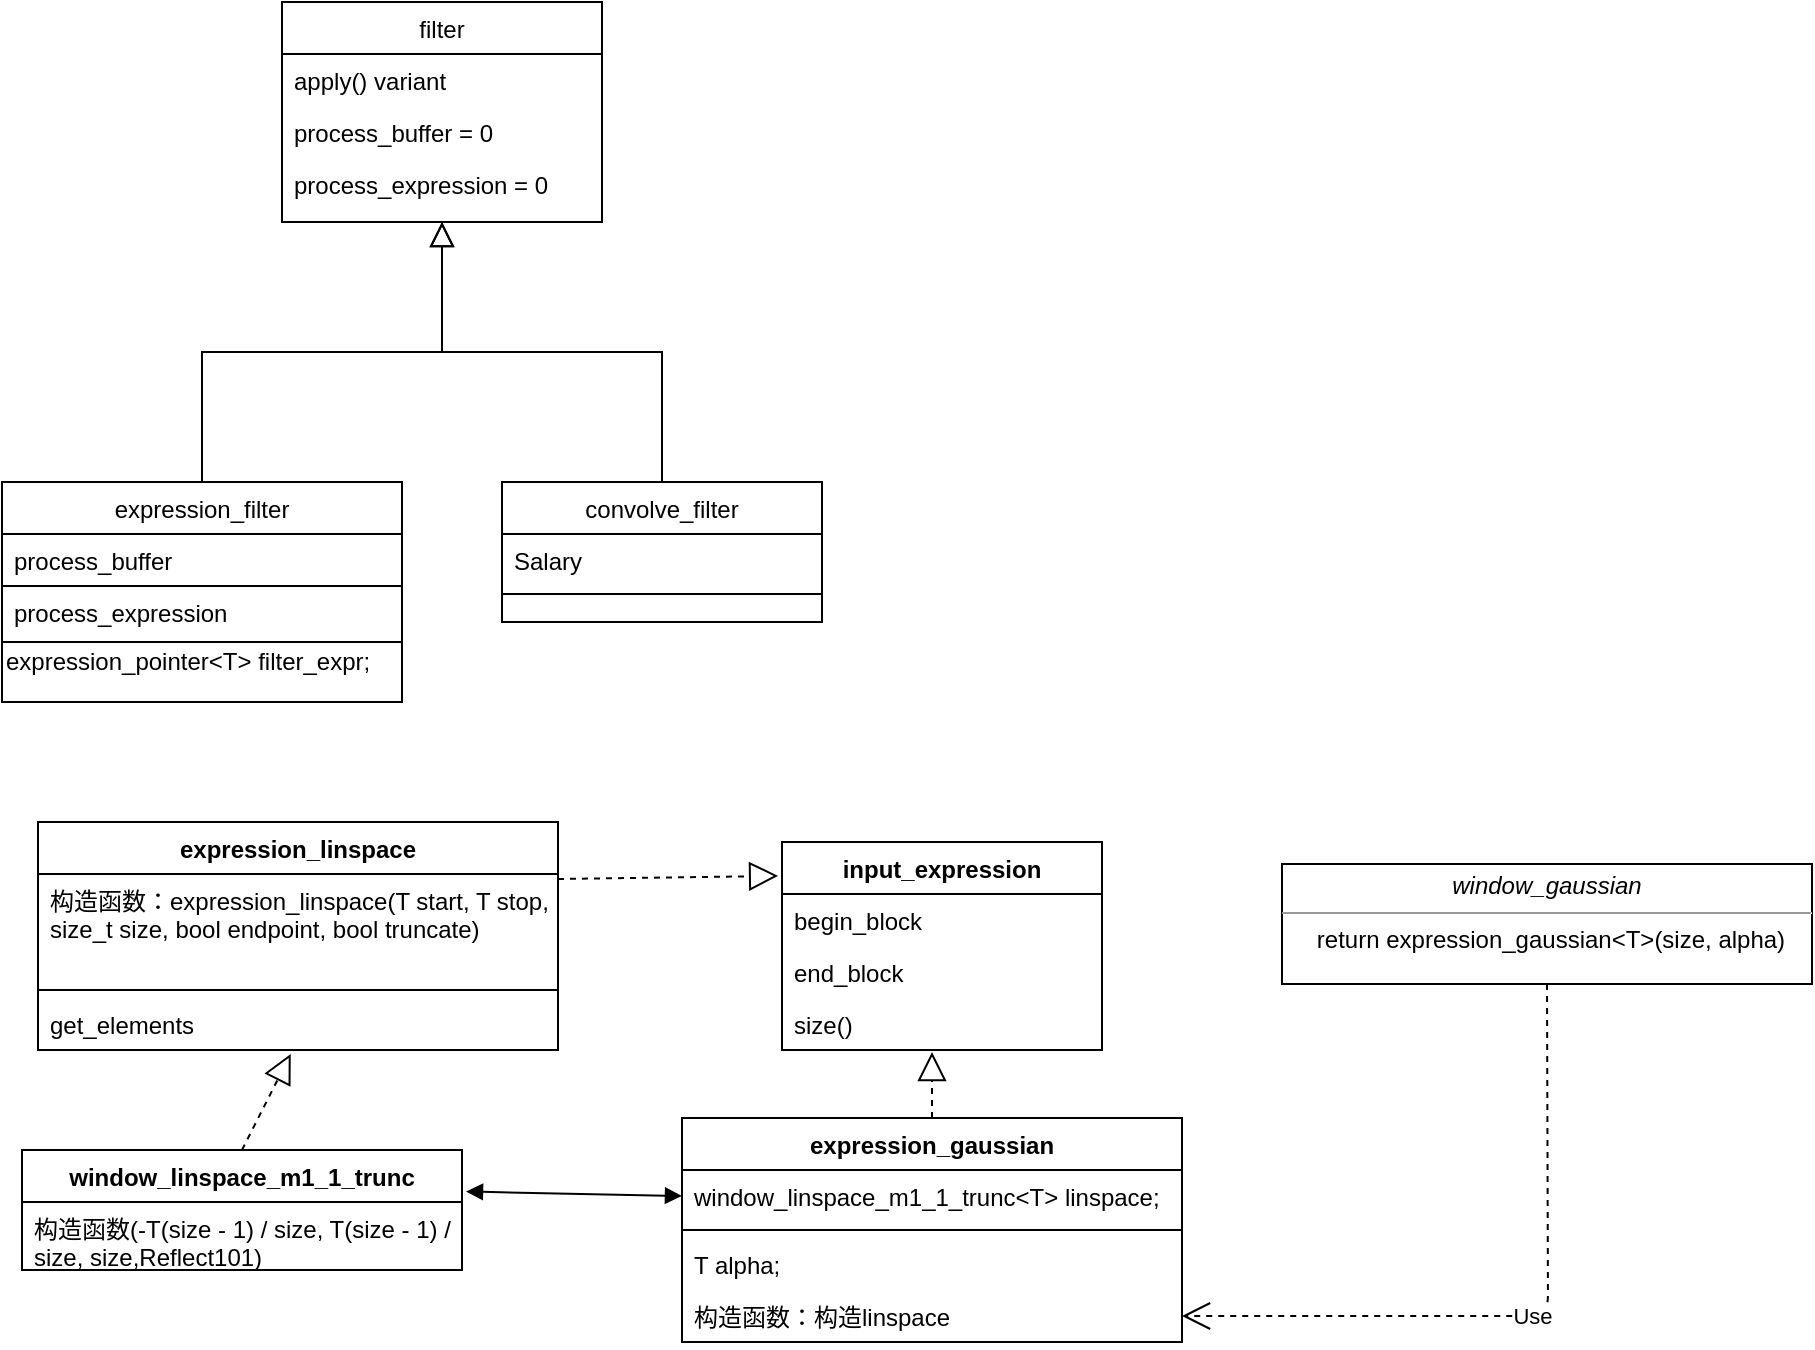 <mxfile version="13.5.3" type="github">
  <diagram id="C5RBs43oDa-KdzZeNtuy" name="Page-1">
    <mxGraphModel dx="946" dy="597" grid="1" gridSize="10" guides="1" tooltips="1" connect="1" arrows="1" fold="1" page="1" pageScale="1" pageWidth="827" pageHeight="1169" math="0" shadow="0">
      <root>
        <mxCell id="WIyWlLk6GJQsqaUBKTNV-0" />
        <mxCell id="WIyWlLk6GJQsqaUBKTNV-1" parent="WIyWlLk6GJQsqaUBKTNV-0" />
        <mxCell id="zkfFHV4jXpPFQw0GAbJ--12" value="" style="endArrow=block;endSize=10;endFill=0;shadow=0;strokeWidth=1;rounded=0;edgeStyle=elbowEdgeStyle;elbow=vertical;" parent="WIyWlLk6GJQsqaUBKTNV-1" source="zkfFHV4jXpPFQw0GAbJ--6" target="zkfFHV4jXpPFQw0GAbJ--0" edge="1">
          <mxGeometry width="160" relative="1" as="geometry">
            <mxPoint x="150" y="103" as="sourcePoint" />
            <mxPoint x="150" y="103" as="targetPoint" />
          </mxGeometry>
        </mxCell>
        <mxCell id="zkfFHV4jXpPFQw0GAbJ--16" value="" style="endArrow=block;endSize=10;endFill=0;shadow=0;strokeWidth=1;rounded=0;edgeStyle=elbowEdgeStyle;elbow=vertical;" parent="WIyWlLk6GJQsqaUBKTNV-1" source="zkfFHV4jXpPFQw0GAbJ--13" target="zkfFHV4jXpPFQw0GAbJ--0" edge="1">
          <mxGeometry width="160" relative="1" as="geometry">
            <mxPoint x="160" y="273" as="sourcePoint" />
            <mxPoint x="260" y="171" as="targetPoint" />
          </mxGeometry>
        </mxCell>
        <mxCell id="AikWI9oxEM4kbBrfB-hn-16" value="" style="endArrow=block;dashed=1;endFill=0;endSize=12;html=1;exitX=0.5;exitY=0;exitDx=0;exitDy=0;" edge="1" parent="WIyWlLk6GJQsqaUBKTNV-1" source="AikWI9oxEM4kbBrfB-hn-8">
          <mxGeometry width="160" relative="1" as="geometry">
            <mxPoint x="660" y="515" as="sourcePoint" />
            <mxPoint x="495" y="545" as="targetPoint" />
          </mxGeometry>
        </mxCell>
        <mxCell id="AikWI9oxEM4kbBrfB-hn-20" value="&lt;p style=&quot;margin: 4px 0px 0px&quot;&gt;&lt;i&gt;window_gaussian&lt;/i&gt;&lt;br&gt;&lt;/p&gt;&lt;hr size=&quot;1&quot;&gt;&lt;p style=&quot;margin: 0px ; margin-left: 4px&quot;&gt;return expression_gaussian&amp;lt;T&amp;gt;(size, alpha)&lt;br&gt;&lt;/p&gt;" style="verticalAlign=top;align=center;overflow=fill;fontSize=12;fontFamily=Helvetica;html=1;rounded=0;shadow=0;strokeColor=#000000;" vertex="1" parent="WIyWlLk6GJQsqaUBKTNV-1">
          <mxGeometry x="670" y="451" width="265" height="60" as="geometry" />
        </mxCell>
        <mxCell id="AikWI9oxEM4kbBrfB-hn-21" value="Use" style="endArrow=open;endSize=12;dashed=1;html=1;exitX=0.5;exitY=1;exitDx=0;exitDy=0;entryX=1;entryY=0.5;entryDx=0;entryDy=0;" edge="1" parent="WIyWlLk6GJQsqaUBKTNV-1" source="AikWI9oxEM4kbBrfB-hn-20" target="AikWI9oxEM4kbBrfB-hn-19">
          <mxGeometry width="160" relative="1" as="geometry">
            <mxPoint x="660" y="470" as="sourcePoint" />
            <mxPoint x="820" y="470" as="targetPoint" />
            <Array as="points">
              <mxPoint x="803" y="677" />
            </Array>
          </mxGeometry>
        </mxCell>
        <mxCell id="zkfFHV4jXpPFQw0GAbJ--0" value="filter" style="swimlane;fontStyle=0;align=center;verticalAlign=top;childLayout=stackLayout;horizontal=1;startSize=26;horizontalStack=0;resizeParent=1;resizeLast=0;collapsible=1;marginBottom=0;rounded=0;shadow=0;strokeWidth=1;swimlaneLine=1;" parent="WIyWlLk6GJQsqaUBKTNV-1" vertex="1">
          <mxGeometry x="170" y="20" width="160" height="110" as="geometry">
            <mxRectangle x="230" y="140" width="160" height="26" as="alternateBounds" />
          </mxGeometry>
        </mxCell>
        <mxCell id="zkfFHV4jXpPFQw0GAbJ--1" value="apply() variant" style="text;align=left;verticalAlign=top;spacingLeft=4;spacingRight=4;overflow=hidden;rotatable=0;points=[[0,0.5],[1,0.5]];portConstraint=eastwest;" parent="zkfFHV4jXpPFQw0GAbJ--0" vertex="1">
          <mxGeometry y="26" width="160" height="26" as="geometry" />
        </mxCell>
        <mxCell id="zkfFHV4jXpPFQw0GAbJ--2" value="process_buffer = 0" style="text;align=left;verticalAlign=top;spacingLeft=4;spacingRight=4;overflow=hidden;rotatable=0;points=[[0,0.5],[1,0.5]];portConstraint=eastwest;rounded=0;shadow=0;html=0;" parent="zkfFHV4jXpPFQw0GAbJ--0" vertex="1">
          <mxGeometry y="52" width="160" height="26" as="geometry" />
        </mxCell>
        <mxCell id="zkfFHV4jXpPFQw0GAbJ--3" value="process_expression = 0" style="text;align=left;verticalAlign=top;spacingLeft=4;spacingRight=4;overflow=hidden;rotatable=0;points=[[0,0.5],[1,0.5]];portConstraint=eastwest;rounded=0;shadow=0;html=0;" parent="zkfFHV4jXpPFQw0GAbJ--0" vertex="1">
          <mxGeometry y="78" width="160" height="26" as="geometry" />
        </mxCell>
        <mxCell id="zkfFHV4jXpPFQw0GAbJ--6" value="expression_filter" style="swimlane;fontStyle=0;align=center;verticalAlign=top;childLayout=stackLayout;horizontal=1;startSize=26;horizontalStack=0;resizeParent=1;resizeLast=0;collapsible=1;marginBottom=0;rounded=0;shadow=0;strokeWidth=1;" parent="WIyWlLk6GJQsqaUBKTNV-1" vertex="1">
          <mxGeometry x="30" y="260" width="200" height="110" as="geometry">
            <mxRectangle x="130" y="380" width="160" height="26" as="alternateBounds" />
          </mxGeometry>
        </mxCell>
        <mxCell id="zkfFHV4jXpPFQw0GAbJ--7" value="process_buffer" style="text;align=left;verticalAlign=top;spacingLeft=4;spacingRight=4;overflow=hidden;rotatable=0;points=[[0,0.5],[1,0.5]];portConstraint=eastwest;" parent="zkfFHV4jXpPFQw0GAbJ--6" vertex="1">
          <mxGeometry y="26" width="200" height="26" as="geometry" />
        </mxCell>
        <mxCell id="zkfFHV4jXpPFQw0GAbJ--8" value="process_expression" style="text;align=left;verticalAlign=top;spacingLeft=4;spacingRight=4;overflow=hidden;rotatable=0;points=[[0,0.5],[1,0.5]];portConstraint=eastwest;rounded=0;shadow=0;html=0;strokeColor=#000000;" parent="zkfFHV4jXpPFQw0GAbJ--6" vertex="1">
          <mxGeometry y="52" width="200" height="28" as="geometry" />
        </mxCell>
        <mxCell id="AikWI9oxEM4kbBrfB-hn-3" value="expression_pointer&amp;lt;T&amp;gt; filter_expr;" style="text;html=1;align=left;verticalAlign=middle;resizable=0;points=[];autosize=1;" vertex="1" parent="zkfFHV4jXpPFQw0GAbJ--6">
          <mxGeometry y="80" width="200" height="20" as="geometry" />
        </mxCell>
        <mxCell id="zkfFHV4jXpPFQw0GAbJ--13" value="convolve_filter" style="swimlane;fontStyle=0;align=center;verticalAlign=top;childLayout=stackLayout;horizontal=1;startSize=26;horizontalStack=0;resizeParent=1;resizeLast=0;collapsible=1;marginBottom=0;rounded=0;shadow=0;strokeWidth=1;" parent="WIyWlLk6GJQsqaUBKTNV-1" vertex="1">
          <mxGeometry x="280" y="260" width="160" height="70" as="geometry">
            <mxRectangle x="340" y="380" width="170" height="26" as="alternateBounds" />
          </mxGeometry>
        </mxCell>
        <mxCell id="zkfFHV4jXpPFQw0GAbJ--14" value="Salary" style="text;align=left;verticalAlign=top;spacingLeft=4;spacingRight=4;overflow=hidden;rotatable=0;points=[[0,0.5],[1,0.5]];portConstraint=eastwest;" parent="zkfFHV4jXpPFQw0GAbJ--13" vertex="1">
          <mxGeometry y="26" width="160" height="26" as="geometry" />
        </mxCell>
        <mxCell id="zkfFHV4jXpPFQw0GAbJ--15" value="" style="line;html=1;strokeWidth=1;align=left;verticalAlign=middle;spacingTop=-1;spacingLeft=3;spacingRight=3;rotatable=0;labelPosition=right;points=[];portConstraint=eastwest;" parent="zkfFHV4jXpPFQw0GAbJ--13" vertex="1">
          <mxGeometry y="52" width="160" height="8" as="geometry" />
        </mxCell>
        <mxCell id="AikWI9oxEM4kbBrfB-hn-8" value="expression_gaussian" style="swimlane;fontStyle=1;align=center;verticalAlign=top;childLayout=stackLayout;horizontal=1;startSize=26;horizontalStack=0;resizeParent=1;resizeParentMax=0;resizeLast=0;collapsible=1;marginBottom=0;rounded=0;shadow=0;strokeColor=#000000;" vertex="1" parent="WIyWlLk6GJQsqaUBKTNV-1">
          <mxGeometry x="370" y="578" width="250" height="112" as="geometry" />
        </mxCell>
        <mxCell id="AikWI9oxEM4kbBrfB-hn-9" value="window_linspace_m1_1_trunc&lt;T&gt; linspace;" style="text;strokeColor=none;fillColor=none;align=left;verticalAlign=top;spacingLeft=4;spacingRight=4;overflow=hidden;rotatable=0;points=[[0,0.5],[1,0.5]];portConstraint=eastwest;" vertex="1" parent="AikWI9oxEM4kbBrfB-hn-8">
          <mxGeometry y="26" width="250" height="26" as="geometry" />
        </mxCell>
        <mxCell id="AikWI9oxEM4kbBrfB-hn-10" value="" style="line;strokeWidth=1;fillColor=none;align=left;verticalAlign=middle;spacingTop=-1;spacingLeft=3;spacingRight=3;rotatable=0;labelPosition=right;points=[];portConstraint=eastwest;" vertex="1" parent="AikWI9oxEM4kbBrfB-hn-8">
          <mxGeometry y="52" width="250" height="8" as="geometry" />
        </mxCell>
        <mxCell id="AikWI9oxEM4kbBrfB-hn-18" value="T alpha;" style="text;strokeColor=none;fillColor=none;align=left;verticalAlign=top;spacingLeft=4;spacingRight=4;overflow=hidden;rotatable=0;points=[[0,0.5],[1,0.5]];portConstraint=eastwest;" vertex="1" parent="AikWI9oxEM4kbBrfB-hn-8">
          <mxGeometry y="60" width="250" height="26" as="geometry" />
        </mxCell>
        <mxCell id="AikWI9oxEM4kbBrfB-hn-19" value="构造函数：构造linspace" style="text;strokeColor=none;fillColor=none;align=left;verticalAlign=top;spacingLeft=4;spacingRight=4;overflow=hidden;rotatable=0;points=[[0,0.5],[1,0.5]];portConstraint=eastwest;" vertex="1" parent="AikWI9oxEM4kbBrfB-hn-8">
          <mxGeometry y="86" width="250" height="26" as="geometry" />
        </mxCell>
        <mxCell id="AikWI9oxEM4kbBrfB-hn-12" value="input_expression" style="swimlane;fontStyle=1;align=center;verticalAlign=top;childLayout=stackLayout;horizontal=1;startSize=26;horizontalStack=0;resizeParent=1;resizeParentMax=0;resizeLast=0;collapsible=1;marginBottom=0;rounded=0;shadow=0;strokeColor=#000000;" vertex="1" parent="WIyWlLk6GJQsqaUBKTNV-1">
          <mxGeometry x="420" y="440" width="160" height="104" as="geometry" />
        </mxCell>
        <mxCell id="AikWI9oxEM4kbBrfB-hn-13" value="begin_block" style="text;strokeColor=none;fillColor=none;align=left;verticalAlign=top;spacingLeft=4;spacingRight=4;overflow=hidden;rotatable=0;points=[[0,0.5],[1,0.5]];portConstraint=eastwest;" vertex="1" parent="AikWI9oxEM4kbBrfB-hn-12">
          <mxGeometry y="26" width="160" height="26" as="geometry" />
        </mxCell>
        <mxCell id="AikWI9oxEM4kbBrfB-hn-15" value="end_block" style="text;strokeColor=none;fillColor=none;align=left;verticalAlign=top;spacingLeft=4;spacingRight=4;overflow=hidden;rotatable=0;points=[[0,0.5],[1,0.5]];portConstraint=eastwest;" vertex="1" parent="AikWI9oxEM4kbBrfB-hn-12">
          <mxGeometry y="52" width="160" height="26" as="geometry" />
        </mxCell>
        <mxCell id="AikWI9oxEM4kbBrfB-hn-17" value="size()" style="text;strokeColor=none;fillColor=none;align=left;verticalAlign=top;spacingLeft=4;spacingRight=4;overflow=hidden;rotatable=0;points=[[0,0.5],[1,0.5]];portConstraint=eastwest;" vertex="1" parent="AikWI9oxEM4kbBrfB-hn-12">
          <mxGeometry y="78" width="160" height="26" as="geometry" />
        </mxCell>
        <mxCell id="AikWI9oxEM4kbBrfB-hn-22" value="window_linspace_m1_1_trunc" style="swimlane;fontStyle=1;align=center;verticalAlign=top;childLayout=stackLayout;horizontal=1;startSize=26;horizontalStack=0;resizeParent=1;resizeParentMax=0;resizeLast=0;collapsible=1;marginBottom=0;rounded=0;shadow=0;strokeColor=#000000;" vertex="1" parent="WIyWlLk6GJQsqaUBKTNV-1">
          <mxGeometry x="40" y="594" width="220" height="60" as="geometry" />
        </mxCell>
        <mxCell id="AikWI9oxEM4kbBrfB-hn-23" value="构造函数(-T(size - 1) / size, T(size - 1) / size, size,Reflect101)" style="text;strokeColor=none;fillColor=none;align=left;verticalAlign=top;spacingLeft=4;spacingRight=4;overflow=hidden;rotatable=0;points=[[0,0.5],[1,0.5]];portConstraint=eastwest;whiteSpace=wrap;" vertex="1" parent="AikWI9oxEM4kbBrfB-hn-22">
          <mxGeometry y="26" width="220" height="34" as="geometry" />
        </mxCell>
        <mxCell id="AikWI9oxEM4kbBrfB-hn-26" value="" style="endArrow=block;startArrow=block;endFill=1;startFill=1;html=1;exitX=1.009;exitY=-0.154;exitDx=0;exitDy=0;exitPerimeter=0;entryX=0;entryY=0.5;entryDx=0;entryDy=0;" edge="1" parent="WIyWlLk6GJQsqaUBKTNV-1" source="AikWI9oxEM4kbBrfB-hn-23" target="AikWI9oxEM4kbBrfB-hn-9">
          <mxGeometry width="160" relative="1" as="geometry">
            <mxPoint x="220" y="620" as="sourcePoint" />
            <mxPoint x="380" y="620" as="targetPoint" />
          </mxGeometry>
        </mxCell>
        <mxCell id="AikWI9oxEM4kbBrfB-hn-27" value="expression_linspace" style="swimlane;fontStyle=1;align=center;verticalAlign=top;childLayout=stackLayout;horizontal=1;startSize=26;horizontalStack=0;resizeParent=1;resizeParentMax=0;resizeLast=0;collapsible=1;marginBottom=0;rounded=0;shadow=0;strokeColor=#000000;" vertex="1" parent="WIyWlLk6GJQsqaUBKTNV-1">
          <mxGeometry x="48" y="430" width="260" height="114" as="geometry" />
        </mxCell>
        <mxCell id="AikWI9oxEM4kbBrfB-hn-28" value="构造函数：expression_linspace(T start, T stop, size_t size, bool endpoint, bool truncate) " style="text;strokeColor=none;fillColor=none;align=left;verticalAlign=top;spacingLeft=4;spacingRight=4;overflow=hidden;rotatable=0;points=[[0,0.5],[1,0.5]];portConstraint=eastwest;whiteSpace=wrap;" vertex="1" parent="AikWI9oxEM4kbBrfB-hn-27">
          <mxGeometry y="26" width="260" height="54" as="geometry" />
        </mxCell>
        <mxCell id="AikWI9oxEM4kbBrfB-hn-29" value="" style="line;strokeWidth=1;fillColor=none;align=left;verticalAlign=middle;spacingTop=-1;spacingLeft=3;spacingRight=3;rotatable=0;labelPosition=right;points=[];portConstraint=eastwest;" vertex="1" parent="AikWI9oxEM4kbBrfB-hn-27">
          <mxGeometry y="80" width="260" height="8" as="geometry" />
        </mxCell>
        <mxCell id="AikWI9oxEM4kbBrfB-hn-30" value="get_elements" style="text;strokeColor=none;fillColor=none;align=left;verticalAlign=top;spacingLeft=4;spacingRight=4;overflow=hidden;rotatable=0;points=[[0,0.5],[1,0.5]];portConstraint=eastwest;" vertex="1" parent="AikWI9oxEM4kbBrfB-hn-27">
          <mxGeometry y="88" width="260" height="26" as="geometry" />
        </mxCell>
        <mxCell id="AikWI9oxEM4kbBrfB-hn-31" value="" style="endArrow=block;dashed=1;endFill=0;endSize=12;html=1;entryX=0.486;entryY=1.077;entryDx=0;entryDy=0;entryPerimeter=0;exitX=0.5;exitY=0;exitDx=0;exitDy=0;" edge="1" parent="WIyWlLk6GJQsqaUBKTNV-1" source="AikWI9oxEM4kbBrfB-hn-22" target="AikWI9oxEM4kbBrfB-hn-30">
          <mxGeometry width="160" relative="1" as="geometry">
            <mxPoint x="153" y="588" as="sourcePoint" />
            <mxPoint x="505" y="555" as="targetPoint" />
          </mxGeometry>
        </mxCell>
        <mxCell id="AikWI9oxEM4kbBrfB-hn-32" value="" style="endArrow=block;dashed=1;endFill=0;endSize=12;html=1;exitX=1;exitY=0.25;exitDx=0;exitDy=0;entryX=-0.012;entryY=0.163;entryDx=0;entryDy=0;entryPerimeter=0;" edge="1" parent="WIyWlLk6GJQsqaUBKTNV-1" source="AikWI9oxEM4kbBrfB-hn-27" target="AikWI9oxEM4kbBrfB-hn-12">
          <mxGeometry width="160" relative="1" as="geometry">
            <mxPoint x="160" y="604" as="sourcePoint" />
            <mxPoint x="220" y="570" as="targetPoint" />
          </mxGeometry>
        </mxCell>
      </root>
    </mxGraphModel>
  </diagram>
</mxfile>
